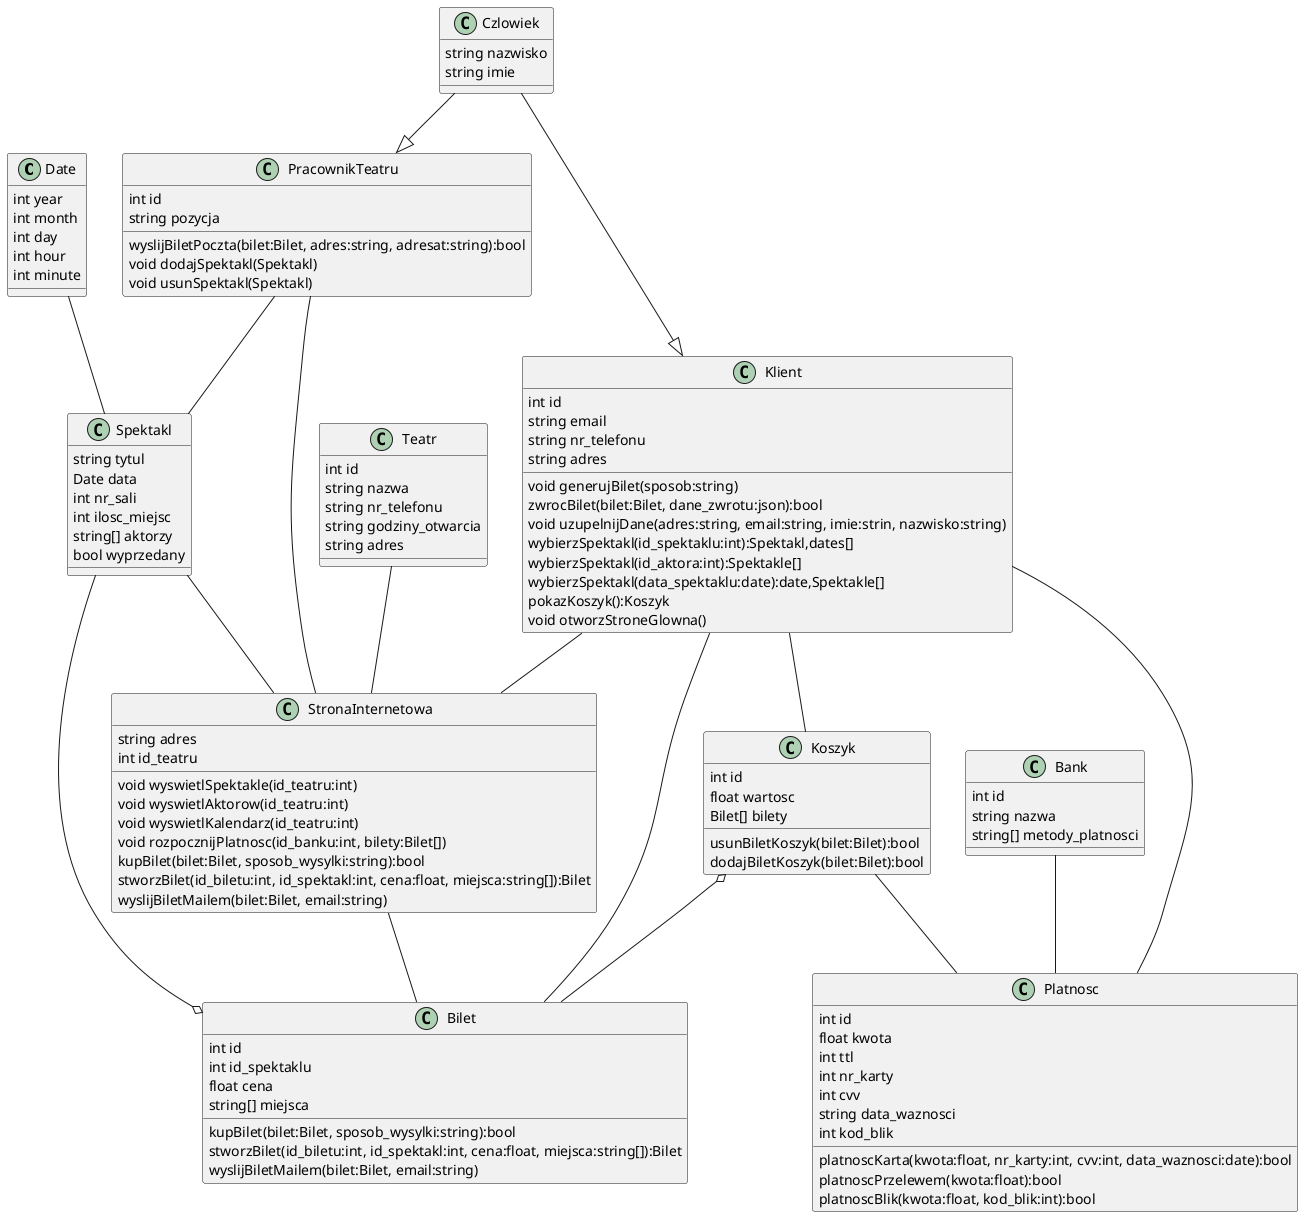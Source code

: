 @startuml ClassDiagram


class Date {
  int year
  int month
  int day
  int hour
  int minute
}


class Spektakl {
  string tytul
  Date data
  int nr_sali
  int ilosc_miejsc
  string[] aktorzy
  bool wyprzedany
}

class Czlowiek {
  string nazwisko
  string imie
}
class Klient {
  int id 
  string email
  string nr_telefonu
  string adres
  
  void generujBilet(sposob:string)
  zwrocBilet(bilet:Bilet, dane_zwrotu:json):bool
  void uzupelnijDane(adres:string, email:string, imie:strin, nazwisko:string)
  wybierzSpektakl(id_spektaklu:int):Spektakl,dates[]
  wybierzSpektakl(id_aktora:int):Spektakle[]
  wybierzSpektakl(data_spektaklu:date):date,Spektakle[]
  pokazKoszyk():Koszyk
  void otworzStroneGlowna()
}


class Bank {
  int id 
  string nazwa
  string[] metody_platnosci
}

class Platnosc {
  int id 
  float kwota
  int ttl
  int nr_karty
  int cvv 
  string data_waznosci
  int kod_blik

  platnoscKarta(kwota:float, nr_karty:int, cvv:int, data_waznosci:date):bool
  platnoscPrzelewem(kwota:float):bool
  platnoscBlik(kwota:float, kod_blik:int):bool
}

class Bilet{
  int id 
  int id_spektaklu
  float cena
  string[] miejsca

  kupBilet(bilet:Bilet, sposob_wysylki:string):bool
  stworzBilet(id_biletu:int, id_spektakl:int, cena:float, miejsca:string[]):Bilet
  wyslijBiletMailem(bilet:Bilet, email:string)
}


class Koszyk {
  int id
  float wartosc
  Bilet[] bilety

  usunBiletKoszyk(bilet:Bilet):bool
  dodajBiletKoszyk(bilet:Bilet):bool
}


class PracownikTeatru {
  int id
  string pozycja

  wyslijBiletPoczta(bilet:Bilet, adres:string, adresat:string):bool
  void dodajSpektakl(Spektakl)
  void usunSpektakl(Spektakl)
}

class Teatr {
  int id 
  string nazwa
  string nr_telefonu
  string godziny_otwarcia
  string adres
}

class StronaInternetowa {
  string adres
  int id_teatru
  void wyswietlSpektakle(id_teatru:int)
  void wyswietlAktorow(id_teatru:int)
  void wyswietlKalendarz(id_teatru:int)
  void rozpocznijPlatnosc(id_banku:int, bilety:Bilet[])
  kupBilet(bilet:Bilet, sposob_wysylki:string):bool
  stworzBilet(id_biletu:int, id_spektakl:int, cena:float, miejsca:string[]):Bilet
  wyslijBiletMailem(bilet:Bilet, email:string)
}

Klient -- StronaInternetowa
Klient -- Koszyk
Klient -- Platnosc
Klient -- Bilet
Koszyk o-- Bilet
Koszyk -- Platnosc

PracownikTeatru -- StronaInternetowa

Bank -- Platnosc
Bilet o-- Spektakl

Date -- Spektakl
Spektakl -- StronaInternetowa
StronaInternetowa -- Bilet
PracownikTeatru -- Spektakl

Czlowiek --|> Klient 
Czlowiek --|> PracownikTeatru

Teatr -- StronaInternetowa
@enduml